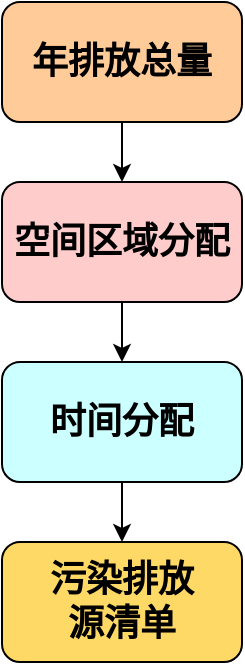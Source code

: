 <mxfile version="13.10.6" type="github">
  <diagram id="enwR26MDGIjgRyg9aq1u" name="Page-1">
    <mxGraphModel dx="868" dy="425" grid="1" gridSize="10" guides="1" tooltips="1" connect="1" arrows="1" fold="1" page="1" pageScale="1" pageWidth="1169" pageHeight="827" math="0" shadow="0">
      <root>
        <mxCell id="0" />
        <mxCell id="1" parent="0" />
        <mxCell id="cykjnuBiPpNOiXnraNKN-5" style="edgeStyle=orthogonalEdgeStyle;rounded=0;orthogonalLoop=1;jettySize=auto;html=1;exitX=0.5;exitY=1;exitDx=0;exitDy=0;entryX=0.5;entryY=0;entryDx=0;entryDy=0;" parent="1" source="cykjnuBiPpNOiXnraNKN-1" target="cykjnuBiPpNOiXnraNKN-2" edge="1">
          <mxGeometry relative="1" as="geometry" />
        </mxCell>
        <mxCell id="cykjnuBiPpNOiXnraNKN-1" value="&lt;b&gt;&lt;font style=&quot;font-size: 18px&quot;&gt;年排放总量&lt;/font&gt;&lt;/b&gt;" style="rounded=1;whiteSpace=wrap;html=1;fillColor=#FFCC99;" parent="1" vertex="1">
          <mxGeometry x="350" y="60" width="120" height="60" as="geometry" />
        </mxCell>
        <mxCell id="cykjnuBiPpNOiXnraNKN-6" style="edgeStyle=orthogonalEdgeStyle;rounded=0;orthogonalLoop=1;jettySize=auto;html=1;exitX=0.5;exitY=1;exitDx=0;exitDy=0;entryX=0.5;entryY=0;entryDx=0;entryDy=0;" parent="1" source="cykjnuBiPpNOiXnraNKN-2" target="cykjnuBiPpNOiXnraNKN-3" edge="1">
          <mxGeometry relative="1" as="geometry" />
        </mxCell>
        <mxCell id="cykjnuBiPpNOiXnraNKN-2" value="&lt;b&gt;&lt;font style=&quot;font-size: 18px&quot;&gt;空间区域分配&lt;/font&gt;&lt;/b&gt;" style="rounded=1;whiteSpace=wrap;html=1;fillColor=#FFCCCC;" parent="1" vertex="1">
          <mxGeometry x="350" y="150" width="120" height="60" as="geometry" />
        </mxCell>
        <mxCell id="cykjnuBiPpNOiXnraNKN-7" style="edgeStyle=orthogonalEdgeStyle;rounded=0;orthogonalLoop=1;jettySize=auto;html=1;exitX=0.5;exitY=1;exitDx=0;exitDy=0;" parent="1" source="cykjnuBiPpNOiXnraNKN-3" target="cykjnuBiPpNOiXnraNKN-4" edge="1">
          <mxGeometry relative="1" as="geometry" />
        </mxCell>
        <mxCell id="cykjnuBiPpNOiXnraNKN-3" value="&lt;b&gt;&lt;font style=&quot;font-size: 18px&quot;&gt;时间分配&lt;/font&gt;&lt;/b&gt;" style="rounded=1;whiteSpace=wrap;html=1;fillColor=#CCFFFF;" parent="1" vertex="1">
          <mxGeometry x="350" y="240" width="120" height="60" as="geometry" />
        </mxCell>
        <mxCell id="cykjnuBiPpNOiXnraNKN-4" value="&lt;font style=&quot;font-size: 18px&quot;&gt;&lt;b&gt;污染排放&lt;br&gt;源清单&lt;/b&gt;&lt;/font&gt;" style="rounded=1;whiteSpace=wrap;html=1;fillColor=#FFD966;" parent="1" vertex="1">
          <mxGeometry x="350" y="330" width="120" height="60" as="geometry" />
        </mxCell>
      </root>
    </mxGraphModel>
  </diagram>
</mxfile>
